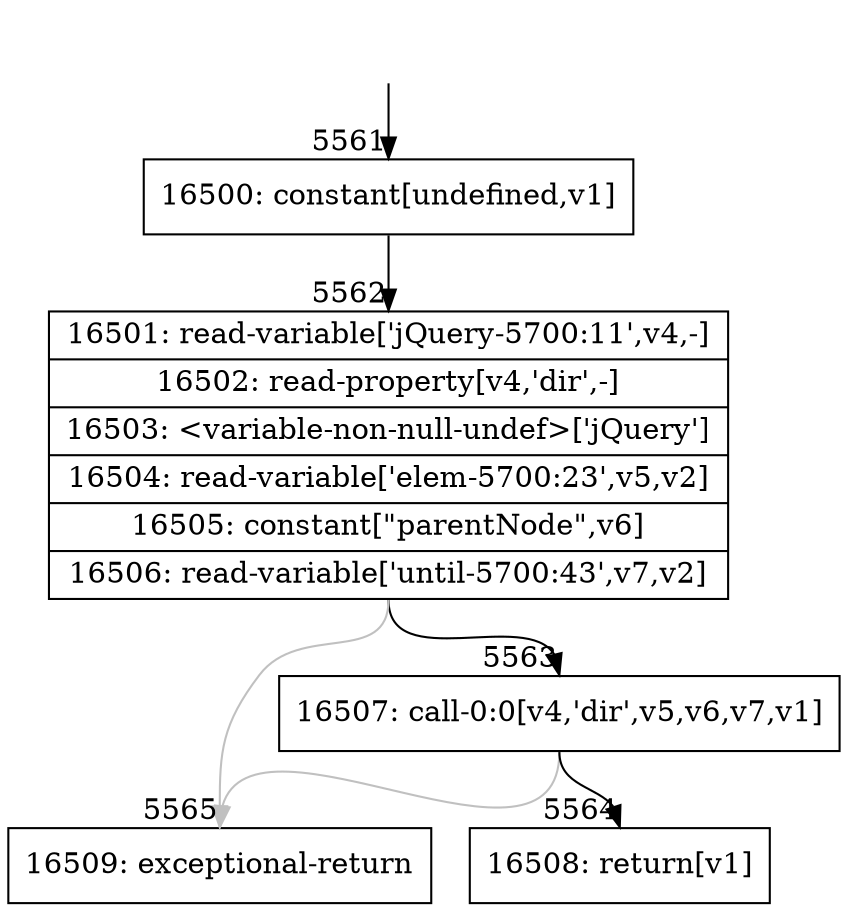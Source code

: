 digraph {
rankdir="TD"
BB_entry352[shape=none,label=""];
BB_entry352 -> BB5561 [tailport=s, headport=n, headlabel="    5561"]
BB5561 [shape=record label="{16500: constant[undefined,v1]}" ] 
BB5561 -> BB5562 [tailport=s, headport=n, headlabel="      5562"]
BB5562 [shape=record label="{16501: read-variable['jQuery-5700:11',v4,-]|16502: read-property[v4,'dir',-]|16503: \<variable-non-null-undef\>['jQuery']|16504: read-variable['elem-5700:23',v5,v2]|16505: constant[\"parentNode\",v6]|16506: read-variable['until-5700:43',v7,v2]}" ] 
BB5562 -> BB5563 [tailport=s, headport=n, headlabel="      5563"]
BB5562 -> BB5565 [tailport=s, headport=n, color=gray, headlabel="      5565"]
BB5563 [shape=record label="{16507: call-0:0[v4,'dir',v5,v6,v7,v1]}" ] 
BB5563 -> BB5564 [tailport=s, headport=n, headlabel="      5564"]
BB5563 -> BB5565 [tailport=s, headport=n, color=gray]
BB5564 [shape=record label="{16508: return[v1]}" ] 
BB5565 [shape=record label="{16509: exceptional-return}" ] 
}
